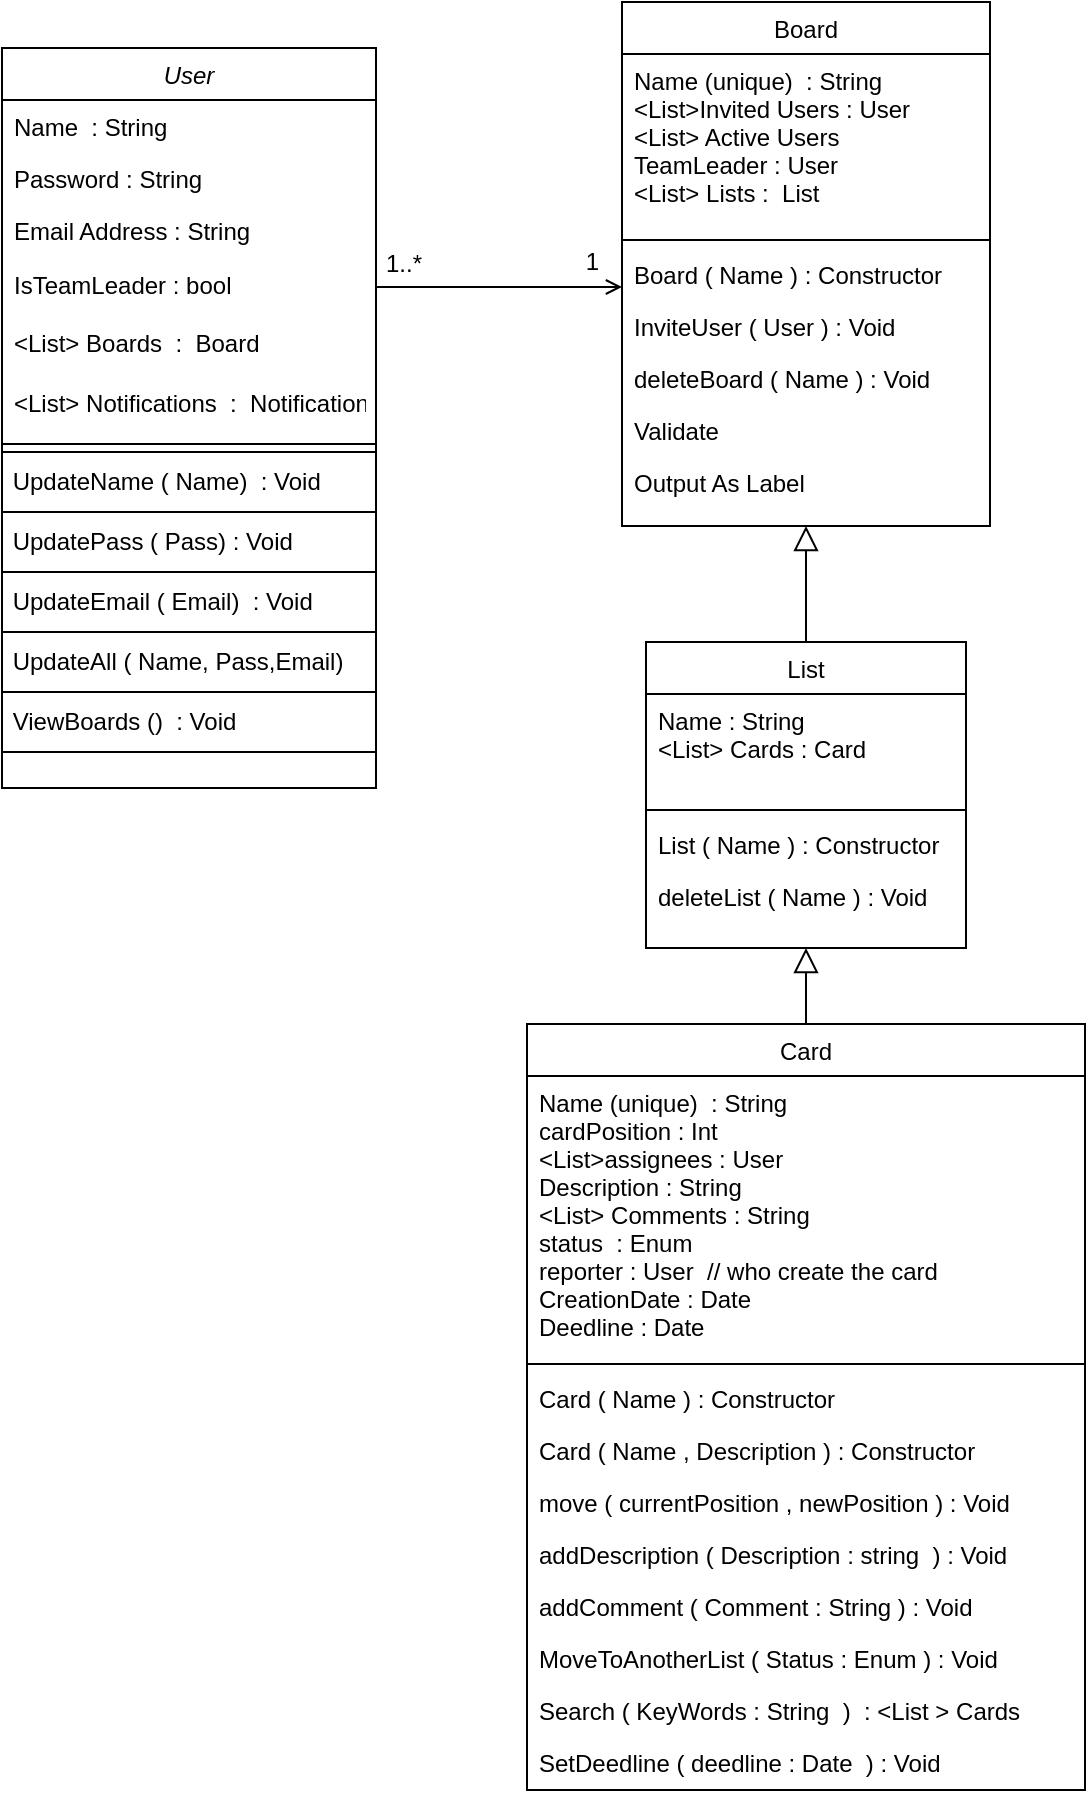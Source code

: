 <mxfile version="22.0.3" type="device">
  <diagram id="C5RBs43oDa-KdzZeNtuy" name="Page-1">
    <mxGraphModel dx="1855" dy="931" grid="0" gridSize="10" guides="1" tooltips="1" connect="1" arrows="1" fold="1" page="1" pageScale="1" pageWidth="1169" pageHeight="827" math="0" shadow="0">
      <root>
        <mxCell id="WIyWlLk6GJQsqaUBKTNV-0" />
        <mxCell id="WIyWlLk6GJQsqaUBKTNV-1" parent="WIyWlLk6GJQsqaUBKTNV-0" />
        <mxCell id="zkfFHV4jXpPFQw0GAbJ--0" value="User" style="swimlane;fontStyle=2;align=center;verticalAlign=top;childLayout=stackLayout;horizontal=1;startSize=26;horizontalStack=0;resizeParent=1;resizeLast=0;collapsible=1;marginBottom=0;rounded=0;shadow=0;strokeWidth=1;labelBackgroundColor=none;" parent="WIyWlLk6GJQsqaUBKTNV-1" vertex="1">
          <mxGeometry x="164" y="40" width="187" height="370" as="geometry">
            <mxRectangle x="230" y="140" width="160" height="26" as="alternateBounds" />
          </mxGeometry>
        </mxCell>
        <mxCell id="zkfFHV4jXpPFQw0GAbJ--1" value="Name  : String " style="text;align=left;verticalAlign=top;spacingLeft=4;spacingRight=4;overflow=hidden;rotatable=0;points=[[0,0.5],[1,0.5]];portConstraint=eastwest;labelBackgroundColor=none;" parent="zkfFHV4jXpPFQw0GAbJ--0" vertex="1">
          <mxGeometry y="26" width="187" height="26" as="geometry" />
        </mxCell>
        <mxCell id="zkfFHV4jXpPFQw0GAbJ--2" value="Password : String" style="text;align=left;verticalAlign=top;spacingLeft=4;spacingRight=4;overflow=hidden;rotatable=0;points=[[0,0.5],[1,0.5]];portConstraint=eastwest;rounded=0;shadow=0;html=0;labelBackgroundColor=none;" parent="zkfFHV4jXpPFQw0GAbJ--0" vertex="1">
          <mxGeometry y="52" width="187" height="26" as="geometry" />
        </mxCell>
        <mxCell id="zkfFHV4jXpPFQw0GAbJ--3" value="Email Address : String&#xa;" style="text;align=left;verticalAlign=top;spacingLeft=4;spacingRight=4;overflow=hidden;rotatable=0;points=[[0,0.5],[1,0.5]];portConstraint=eastwest;rounded=0;shadow=0;html=0;labelBackgroundColor=none;" parent="zkfFHV4jXpPFQw0GAbJ--0" vertex="1">
          <mxGeometry y="78" width="187" height="27" as="geometry" />
        </mxCell>
        <mxCell id="GjR5zPHcFyxi_Ee0QyMo-8" value="IsTeamLeader : bool" style="text;align=left;verticalAlign=top;spacingLeft=4;spacingRight=4;overflow=hidden;rotatable=0;points=[[0,0.5],[1,0.5]];portConstraint=eastwest;labelBackgroundColor=none;" vertex="1" parent="zkfFHV4jXpPFQw0GAbJ--0">
          <mxGeometry y="105" width="187" height="29" as="geometry" />
        </mxCell>
        <mxCell id="GjR5zPHcFyxi_Ee0QyMo-0" value="&lt;List&gt; Boards  :  Board" style="text;align=left;verticalAlign=top;spacingLeft=4;spacingRight=4;overflow=hidden;rotatable=0;points=[[0,0.5],[1,0.5]];portConstraint=eastwest;labelBackgroundColor=none;" vertex="1" parent="zkfFHV4jXpPFQw0GAbJ--0">
          <mxGeometry y="134" width="187" height="30" as="geometry" />
        </mxCell>
        <mxCell id="GjR5zPHcFyxi_Ee0QyMo-30" value="&lt;List&gt; Notifications  :  Notification " style="text;align=left;verticalAlign=top;spacingLeft=4;spacingRight=4;overflow=hidden;rotatable=0;points=[[0,0.5],[1,0.5]];portConstraint=eastwest;labelBackgroundColor=none;" vertex="1" parent="zkfFHV4jXpPFQw0GAbJ--0">
          <mxGeometry y="164" width="187" height="30" as="geometry" />
        </mxCell>
        <mxCell id="zkfFHV4jXpPFQw0GAbJ--4" value="" style="line;html=1;strokeWidth=1;align=left;verticalAlign=middle;spacingTop=-1;spacingLeft=3;spacingRight=3;rotatable=0;labelPosition=right;points=[];portConstraint=eastwest;labelBackgroundColor=none;" parent="zkfFHV4jXpPFQw0GAbJ--0" vertex="1">
          <mxGeometry y="194" width="187" height="8" as="geometry" />
        </mxCell>
        <mxCell id="GjR5zPHcFyxi_Ee0QyMo-2" value="&amp;nbsp;UpdateName ( Name)&amp;nbsp; : Void" style="whiteSpace=wrap;html=1;align=left;" vertex="1" parent="zkfFHV4jXpPFQw0GAbJ--0">
          <mxGeometry y="202" width="187" height="30" as="geometry" />
        </mxCell>
        <mxCell id="GjR5zPHcFyxi_Ee0QyMo-3" value="&amp;nbsp;UpdatePass ( Pass) : Void" style="whiteSpace=wrap;html=1;align=left;" vertex="1" parent="zkfFHV4jXpPFQw0GAbJ--0">
          <mxGeometry y="232" width="187" height="30" as="geometry" />
        </mxCell>
        <mxCell id="GjR5zPHcFyxi_Ee0QyMo-4" value="&amp;nbsp;UpdateEmail ( Email)&amp;nbsp; : Void" style="whiteSpace=wrap;html=1;align=left;" vertex="1" parent="zkfFHV4jXpPFQw0GAbJ--0">
          <mxGeometry y="262" width="187" height="30" as="geometry" />
        </mxCell>
        <mxCell id="GjR5zPHcFyxi_Ee0QyMo-1" value="&amp;nbsp;UpdateAll ( Name, Pass,Email)" style="whiteSpace=wrap;html=1;align=left;" vertex="1" parent="zkfFHV4jXpPFQw0GAbJ--0">
          <mxGeometry y="292" width="187" height="30" as="geometry" />
        </mxCell>
        <mxCell id="GjR5zPHcFyxi_Ee0QyMo-9" value="&amp;nbsp;ViewBoards ()&amp;nbsp; : Void&amp;nbsp;" style="whiteSpace=wrap;html=1;align=left;" vertex="1" parent="zkfFHV4jXpPFQw0GAbJ--0">
          <mxGeometry y="322" width="187" height="30" as="geometry" />
        </mxCell>
        <mxCell id="zkfFHV4jXpPFQw0GAbJ--13" value="List" style="swimlane;fontStyle=0;align=center;verticalAlign=top;childLayout=stackLayout;horizontal=1;startSize=26;horizontalStack=0;resizeParent=1;resizeLast=0;collapsible=1;marginBottom=0;rounded=0;shadow=0;strokeWidth=1;labelBackgroundColor=none;" parent="WIyWlLk6GJQsqaUBKTNV-1" vertex="1">
          <mxGeometry x="486" y="337" width="160" height="153" as="geometry">
            <mxRectangle x="340" y="380" width="170" height="26" as="alternateBounds" />
          </mxGeometry>
        </mxCell>
        <mxCell id="zkfFHV4jXpPFQw0GAbJ--14" value="Name : String&#xa;&lt;List&gt; Cards : Card &#xa;" style="text;align=left;verticalAlign=top;spacingLeft=4;spacingRight=4;overflow=hidden;rotatable=0;points=[[0,0.5],[1,0.5]];portConstraint=eastwest;labelBackgroundColor=none;" parent="zkfFHV4jXpPFQw0GAbJ--13" vertex="1">
          <mxGeometry y="26" width="160" height="54" as="geometry" />
        </mxCell>
        <mxCell id="zkfFHV4jXpPFQw0GAbJ--15" value="" style="line;html=1;strokeWidth=1;align=left;verticalAlign=middle;spacingTop=-1;spacingLeft=3;spacingRight=3;rotatable=0;labelPosition=right;points=[];portConstraint=eastwest;labelBackgroundColor=none;" parent="zkfFHV4jXpPFQw0GAbJ--13" vertex="1">
          <mxGeometry y="80" width="160" height="8" as="geometry" />
        </mxCell>
        <mxCell id="GjR5zPHcFyxi_Ee0QyMo-13" value="List ( Name ) : Constructor " style="text;align=left;verticalAlign=top;spacingLeft=4;spacingRight=4;overflow=hidden;rotatable=0;points=[[0,0.5],[1,0.5]];portConstraint=eastwest;labelBackgroundColor=none;" vertex="1" parent="zkfFHV4jXpPFQw0GAbJ--13">
          <mxGeometry y="88" width="160" height="26" as="geometry" />
        </mxCell>
        <mxCell id="GjR5zPHcFyxi_Ee0QyMo-15" value="deleteList ( Name ) : Void " style="text;align=left;verticalAlign=top;spacingLeft=4;spacingRight=4;overflow=hidden;rotatable=0;points=[[0,0.5],[1,0.5]];portConstraint=eastwest;labelBackgroundColor=none;" vertex="1" parent="zkfFHV4jXpPFQw0GAbJ--13">
          <mxGeometry y="114" width="160" height="26" as="geometry" />
        </mxCell>
        <mxCell id="zkfFHV4jXpPFQw0GAbJ--16" value="" style="endArrow=block;endSize=10;endFill=0;shadow=0;strokeWidth=1;rounded=0;edgeStyle=elbowEdgeStyle;elbow=vertical;labelBackgroundColor=none;fontColor=default;entryX=0.5;entryY=1;entryDx=0;entryDy=0;exitX=0.5;exitY=0;exitDx=0;exitDy=0;" parent="WIyWlLk6GJQsqaUBKTNV-1" source="zkfFHV4jXpPFQw0GAbJ--13" target="zkfFHV4jXpPFQw0GAbJ--17" edge="1">
          <mxGeometry width="160" relative="1" as="geometry">
            <mxPoint x="620" y="464" as="sourcePoint" />
            <mxPoint x="622" y="393" as="targetPoint" />
            <Array as="points">
              <mxPoint x="566" y="297" />
            </Array>
          </mxGeometry>
        </mxCell>
        <mxCell id="zkfFHV4jXpPFQw0GAbJ--17" value="Board" style="swimlane;fontStyle=0;align=center;verticalAlign=top;childLayout=stackLayout;horizontal=1;startSize=26;horizontalStack=0;resizeParent=1;resizeLast=0;collapsible=1;marginBottom=0;rounded=0;shadow=0;strokeWidth=1;labelBackgroundColor=none;" parent="WIyWlLk6GJQsqaUBKTNV-1" vertex="1">
          <mxGeometry x="474" y="17" width="184" height="262" as="geometry">
            <mxRectangle x="550" y="140" width="160" height="26" as="alternateBounds" />
          </mxGeometry>
        </mxCell>
        <mxCell id="zkfFHV4jXpPFQw0GAbJ--18" value="Name (unique)  : String &#xa;&lt;List&gt;Invited Users : User&#xa;&lt;List&gt; Active Users&#xa;TeamLeader : User&#xa;&lt;List&gt; Lists :  List&#xa;&#xa;&#xa;" style="text;align=left;verticalAlign=top;spacingLeft=4;spacingRight=4;overflow=hidden;rotatable=0;points=[[0,0.5],[1,0.5]];portConstraint=eastwest;labelBackgroundColor=none;" parent="zkfFHV4jXpPFQw0GAbJ--17" vertex="1">
          <mxGeometry y="26" width="184" height="89" as="geometry" />
        </mxCell>
        <mxCell id="zkfFHV4jXpPFQw0GAbJ--23" value="" style="line;html=1;strokeWidth=1;align=left;verticalAlign=middle;spacingTop=-1;spacingLeft=3;spacingRight=3;rotatable=0;labelPosition=right;points=[];portConstraint=eastwest;labelBackgroundColor=none;" parent="zkfFHV4jXpPFQw0GAbJ--17" vertex="1">
          <mxGeometry y="115" width="184" height="8" as="geometry" />
        </mxCell>
        <mxCell id="GjR5zPHcFyxi_Ee0QyMo-14" value="Board ( Name ) : Constructor" style="text;align=left;verticalAlign=top;spacingLeft=4;spacingRight=4;overflow=hidden;rotatable=0;points=[[0,0.5],[1,0.5]];portConstraint=eastwest;labelBackgroundColor=none;" vertex="1" parent="zkfFHV4jXpPFQw0GAbJ--17">
          <mxGeometry y="123" width="184" height="26" as="geometry" />
        </mxCell>
        <mxCell id="GjR5zPHcFyxi_Ee0QyMo-10" value="InviteUser ( User ) : Void" style="text;align=left;verticalAlign=top;spacingLeft=4;spacingRight=4;overflow=hidden;rotatable=0;points=[[0,0.5],[1,0.5]];portConstraint=eastwest;labelBackgroundColor=none;" vertex="1" parent="zkfFHV4jXpPFQw0GAbJ--17">
          <mxGeometry y="149" width="184" height="26" as="geometry" />
        </mxCell>
        <mxCell id="GjR5zPHcFyxi_Ee0QyMo-11" value="deleteBoard ( Name ) : Void" style="text;align=left;verticalAlign=top;spacingLeft=4;spacingRight=4;overflow=hidden;rotatable=0;points=[[0,0.5],[1,0.5]];portConstraint=eastwest;labelBackgroundColor=none;" vertex="1" parent="zkfFHV4jXpPFQw0GAbJ--17">
          <mxGeometry y="175" width="184" height="26" as="geometry" />
        </mxCell>
        <mxCell id="zkfFHV4jXpPFQw0GAbJ--24" value="Validate" style="text;align=left;verticalAlign=top;spacingLeft=4;spacingRight=4;overflow=hidden;rotatable=0;points=[[0,0.5],[1,0.5]];portConstraint=eastwest;labelBackgroundColor=none;" parent="zkfFHV4jXpPFQw0GAbJ--17" vertex="1">
          <mxGeometry y="201" width="184" height="26" as="geometry" />
        </mxCell>
        <mxCell id="zkfFHV4jXpPFQw0GAbJ--25" value="Output As Label" style="text;align=left;verticalAlign=top;spacingLeft=4;spacingRight=4;overflow=hidden;rotatable=0;points=[[0,0.5],[1,0.5]];portConstraint=eastwest;labelBackgroundColor=none;" parent="zkfFHV4jXpPFQw0GAbJ--17" vertex="1">
          <mxGeometry y="227" width="184" height="26" as="geometry" />
        </mxCell>
        <mxCell id="zkfFHV4jXpPFQw0GAbJ--26" value="" style="endArrow=open;shadow=0;strokeWidth=1;rounded=0;endFill=1;edgeStyle=elbowEdgeStyle;elbow=vertical;labelBackgroundColor=none;fontColor=default;" parent="WIyWlLk6GJQsqaUBKTNV-1" source="zkfFHV4jXpPFQw0GAbJ--0" target="zkfFHV4jXpPFQw0GAbJ--17" edge="1">
          <mxGeometry x="0.5" y="41" relative="1" as="geometry">
            <mxPoint x="380" y="192" as="sourcePoint" />
            <mxPoint x="540" y="192" as="targetPoint" />
            <mxPoint x="-40" y="32" as="offset" />
          </mxGeometry>
        </mxCell>
        <mxCell id="zkfFHV4jXpPFQw0GAbJ--27" value="1..*" style="resizable=0;align=left;verticalAlign=bottom;labelBackgroundColor=none;fontSize=12;" parent="zkfFHV4jXpPFQw0GAbJ--26" connectable="0" vertex="1">
          <mxGeometry x="-1" relative="1" as="geometry">
            <mxPoint x="3" y="-3" as="offset" />
          </mxGeometry>
        </mxCell>
        <mxCell id="zkfFHV4jXpPFQw0GAbJ--28" value="1" style="resizable=0;align=right;verticalAlign=bottom;labelBackgroundColor=none;fontSize=12;" parent="zkfFHV4jXpPFQw0GAbJ--26" connectable="0" vertex="1">
          <mxGeometry x="1" relative="1" as="geometry">
            <mxPoint x="-10" y="-4" as="offset" />
          </mxGeometry>
        </mxCell>
        <mxCell id="GjR5zPHcFyxi_Ee0QyMo-16" value="Card" style="swimlane;fontStyle=0;align=center;verticalAlign=top;childLayout=stackLayout;horizontal=1;startSize=26;horizontalStack=0;resizeParent=1;resizeLast=0;collapsible=1;marginBottom=0;rounded=0;shadow=0;strokeWidth=1;labelBackgroundColor=none;" vertex="1" parent="WIyWlLk6GJQsqaUBKTNV-1">
          <mxGeometry x="426.5" y="528" width="279" height="383" as="geometry">
            <mxRectangle x="550" y="140" width="160" height="26" as="alternateBounds" />
          </mxGeometry>
        </mxCell>
        <mxCell id="GjR5zPHcFyxi_Ee0QyMo-17" value="Name (unique)  : String&#xa;cardPosition : Int  &#xa;&lt;List&gt;assignees : User&#xa;Description : String &#xa;&lt;List&gt; Comments : String&#xa;status  : Enum&#xa;reporter : User  // who create the card&#xa;CreationDate : Date&#xa;Deedline : Date  &#xa;&#xa;" style="text;align=left;verticalAlign=top;spacingLeft=4;spacingRight=4;overflow=hidden;rotatable=0;points=[[0,0.5],[1,0.5]];portConstraint=eastwest;labelBackgroundColor=none;" vertex="1" parent="GjR5zPHcFyxi_Ee0QyMo-16">
          <mxGeometry y="26" width="279" height="140" as="geometry" />
        </mxCell>
        <mxCell id="GjR5zPHcFyxi_Ee0QyMo-18" value="" style="line;html=1;strokeWidth=1;align=left;verticalAlign=middle;spacingTop=-1;spacingLeft=3;spacingRight=3;rotatable=0;labelPosition=right;points=[];portConstraint=eastwest;labelBackgroundColor=none;" vertex="1" parent="GjR5zPHcFyxi_Ee0QyMo-16">
          <mxGeometry y="166" width="279" height="8" as="geometry" />
        </mxCell>
        <mxCell id="GjR5zPHcFyxi_Ee0QyMo-19" value="Card ( Name ) : Constructor" style="text;align=left;verticalAlign=top;spacingLeft=4;spacingRight=4;overflow=hidden;rotatable=0;points=[[0,0.5],[1,0.5]];portConstraint=eastwest;labelBackgroundColor=none;" vertex="1" parent="GjR5zPHcFyxi_Ee0QyMo-16">
          <mxGeometry y="174" width="279" height="26" as="geometry" />
        </mxCell>
        <mxCell id="GjR5zPHcFyxi_Ee0QyMo-24" value="Card ( Name , Description ) : Constructor" style="text;align=left;verticalAlign=top;spacingLeft=4;spacingRight=4;overflow=hidden;rotatable=0;points=[[0,0.5],[1,0.5]];portConstraint=eastwest;labelBackgroundColor=none;" vertex="1" parent="GjR5zPHcFyxi_Ee0QyMo-16">
          <mxGeometry y="200" width="279" height="26" as="geometry" />
        </mxCell>
        <mxCell id="GjR5zPHcFyxi_Ee0QyMo-20" value="move ( currentPosition , newPosition ) : Void" style="text;align=left;verticalAlign=top;spacingLeft=4;spacingRight=4;overflow=hidden;rotatable=0;points=[[0,0.5],[1,0.5]];portConstraint=eastwest;labelBackgroundColor=none;" vertex="1" parent="GjR5zPHcFyxi_Ee0QyMo-16">
          <mxGeometry y="226" width="279" height="26" as="geometry" />
        </mxCell>
        <mxCell id="GjR5zPHcFyxi_Ee0QyMo-21" value="addDescription ( Description : string  ) : Void" style="text;align=left;verticalAlign=top;spacingLeft=4;spacingRight=4;overflow=hidden;rotatable=0;points=[[0,0.5],[1,0.5]];portConstraint=eastwest;labelBackgroundColor=none;" vertex="1" parent="GjR5zPHcFyxi_Ee0QyMo-16">
          <mxGeometry y="252" width="279" height="26" as="geometry" />
        </mxCell>
        <mxCell id="GjR5zPHcFyxi_Ee0QyMo-22" value="addComment ( Comment : String ) : Void" style="text;align=left;verticalAlign=top;spacingLeft=4;spacingRight=4;overflow=hidden;rotatable=0;points=[[0,0.5],[1,0.5]];portConstraint=eastwest;labelBackgroundColor=none;" vertex="1" parent="GjR5zPHcFyxi_Ee0QyMo-16">
          <mxGeometry y="278" width="279" height="26" as="geometry" />
        </mxCell>
        <mxCell id="GjR5zPHcFyxi_Ee0QyMo-29" value="MoveToAnotherList ( Status : Enum ) : Void" style="text;align=left;verticalAlign=top;spacingLeft=4;spacingRight=4;overflow=hidden;rotatable=0;points=[[0,0.5],[1,0.5]];portConstraint=eastwest;labelBackgroundColor=none;" vertex="1" parent="GjR5zPHcFyxi_Ee0QyMo-16">
          <mxGeometry y="304" width="279" height="26" as="geometry" />
        </mxCell>
        <mxCell id="GjR5zPHcFyxi_Ee0QyMo-31" value="Search ( KeyWords : String  )  : &lt;List &gt; Cards " style="text;align=left;verticalAlign=top;spacingLeft=4;spacingRight=4;overflow=hidden;rotatable=0;points=[[0,0.5],[1,0.5]];portConstraint=eastwest;labelBackgroundColor=none;" vertex="1" parent="GjR5zPHcFyxi_Ee0QyMo-16">
          <mxGeometry y="330" width="279" height="26" as="geometry" />
        </mxCell>
        <mxCell id="GjR5zPHcFyxi_Ee0QyMo-32" value="SetDeedline ( deedline : Date  ) : Void " style="text;align=left;verticalAlign=top;spacingLeft=4;spacingRight=4;overflow=hidden;rotatable=0;points=[[0,0.5],[1,0.5]];portConstraint=eastwest;labelBackgroundColor=none;" vertex="1" parent="GjR5zPHcFyxi_Ee0QyMo-16">
          <mxGeometry y="356" width="279" height="26" as="geometry" />
        </mxCell>
        <mxCell id="GjR5zPHcFyxi_Ee0QyMo-28" value="" style="endArrow=block;endSize=10;endFill=0;shadow=0;strokeWidth=1;rounded=0;edgeStyle=elbowEdgeStyle;elbow=vertical;labelBackgroundColor=none;fontColor=default;exitX=0.5;exitY=0;exitDx=0;exitDy=0;entryX=0.5;entryY=1;entryDx=0;entryDy=0;" edge="1" parent="WIyWlLk6GJQsqaUBKTNV-1" source="GjR5zPHcFyxi_Ee0QyMo-16" target="zkfFHV4jXpPFQw0GAbJ--13">
          <mxGeometry width="160" relative="1" as="geometry">
            <mxPoint x="857.5" y="353.0" as="sourcePoint" />
            <mxPoint x="456" y="515" as="targetPoint" />
            <Array as="points">
              <mxPoint x="585" y="515" />
            </Array>
          </mxGeometry>
        </mxCell>
      </root>
    </mxGraphModel>
  </diagram>
</mxfile>
